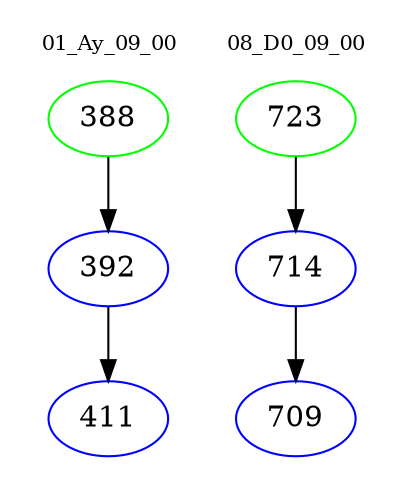 digraph{
subgraph cluster_0 {
color = white
label = "01_Ay_09_00";
fontsize=10;
T0_388 [label="388", color="green"]
T0_388 -> T0_392 [color="black"]
T0_392 [label="392", color="blue"]
T0_392 -> T0_411 [color="black"]
T0_411 [label="411", color="blue"]
}
subgraph cluster_1 {
color = white
label = "08_D0_09_00";
fontsize=10;
T1_723 [label="723", color="green"]
T1_723 -> T1_714 [color="black"]
T1_714 [label="714", color="blue"]
T1_714 -> T1_709 [color="black"]
T1_709 [label="709", color="blue"]
}
}
